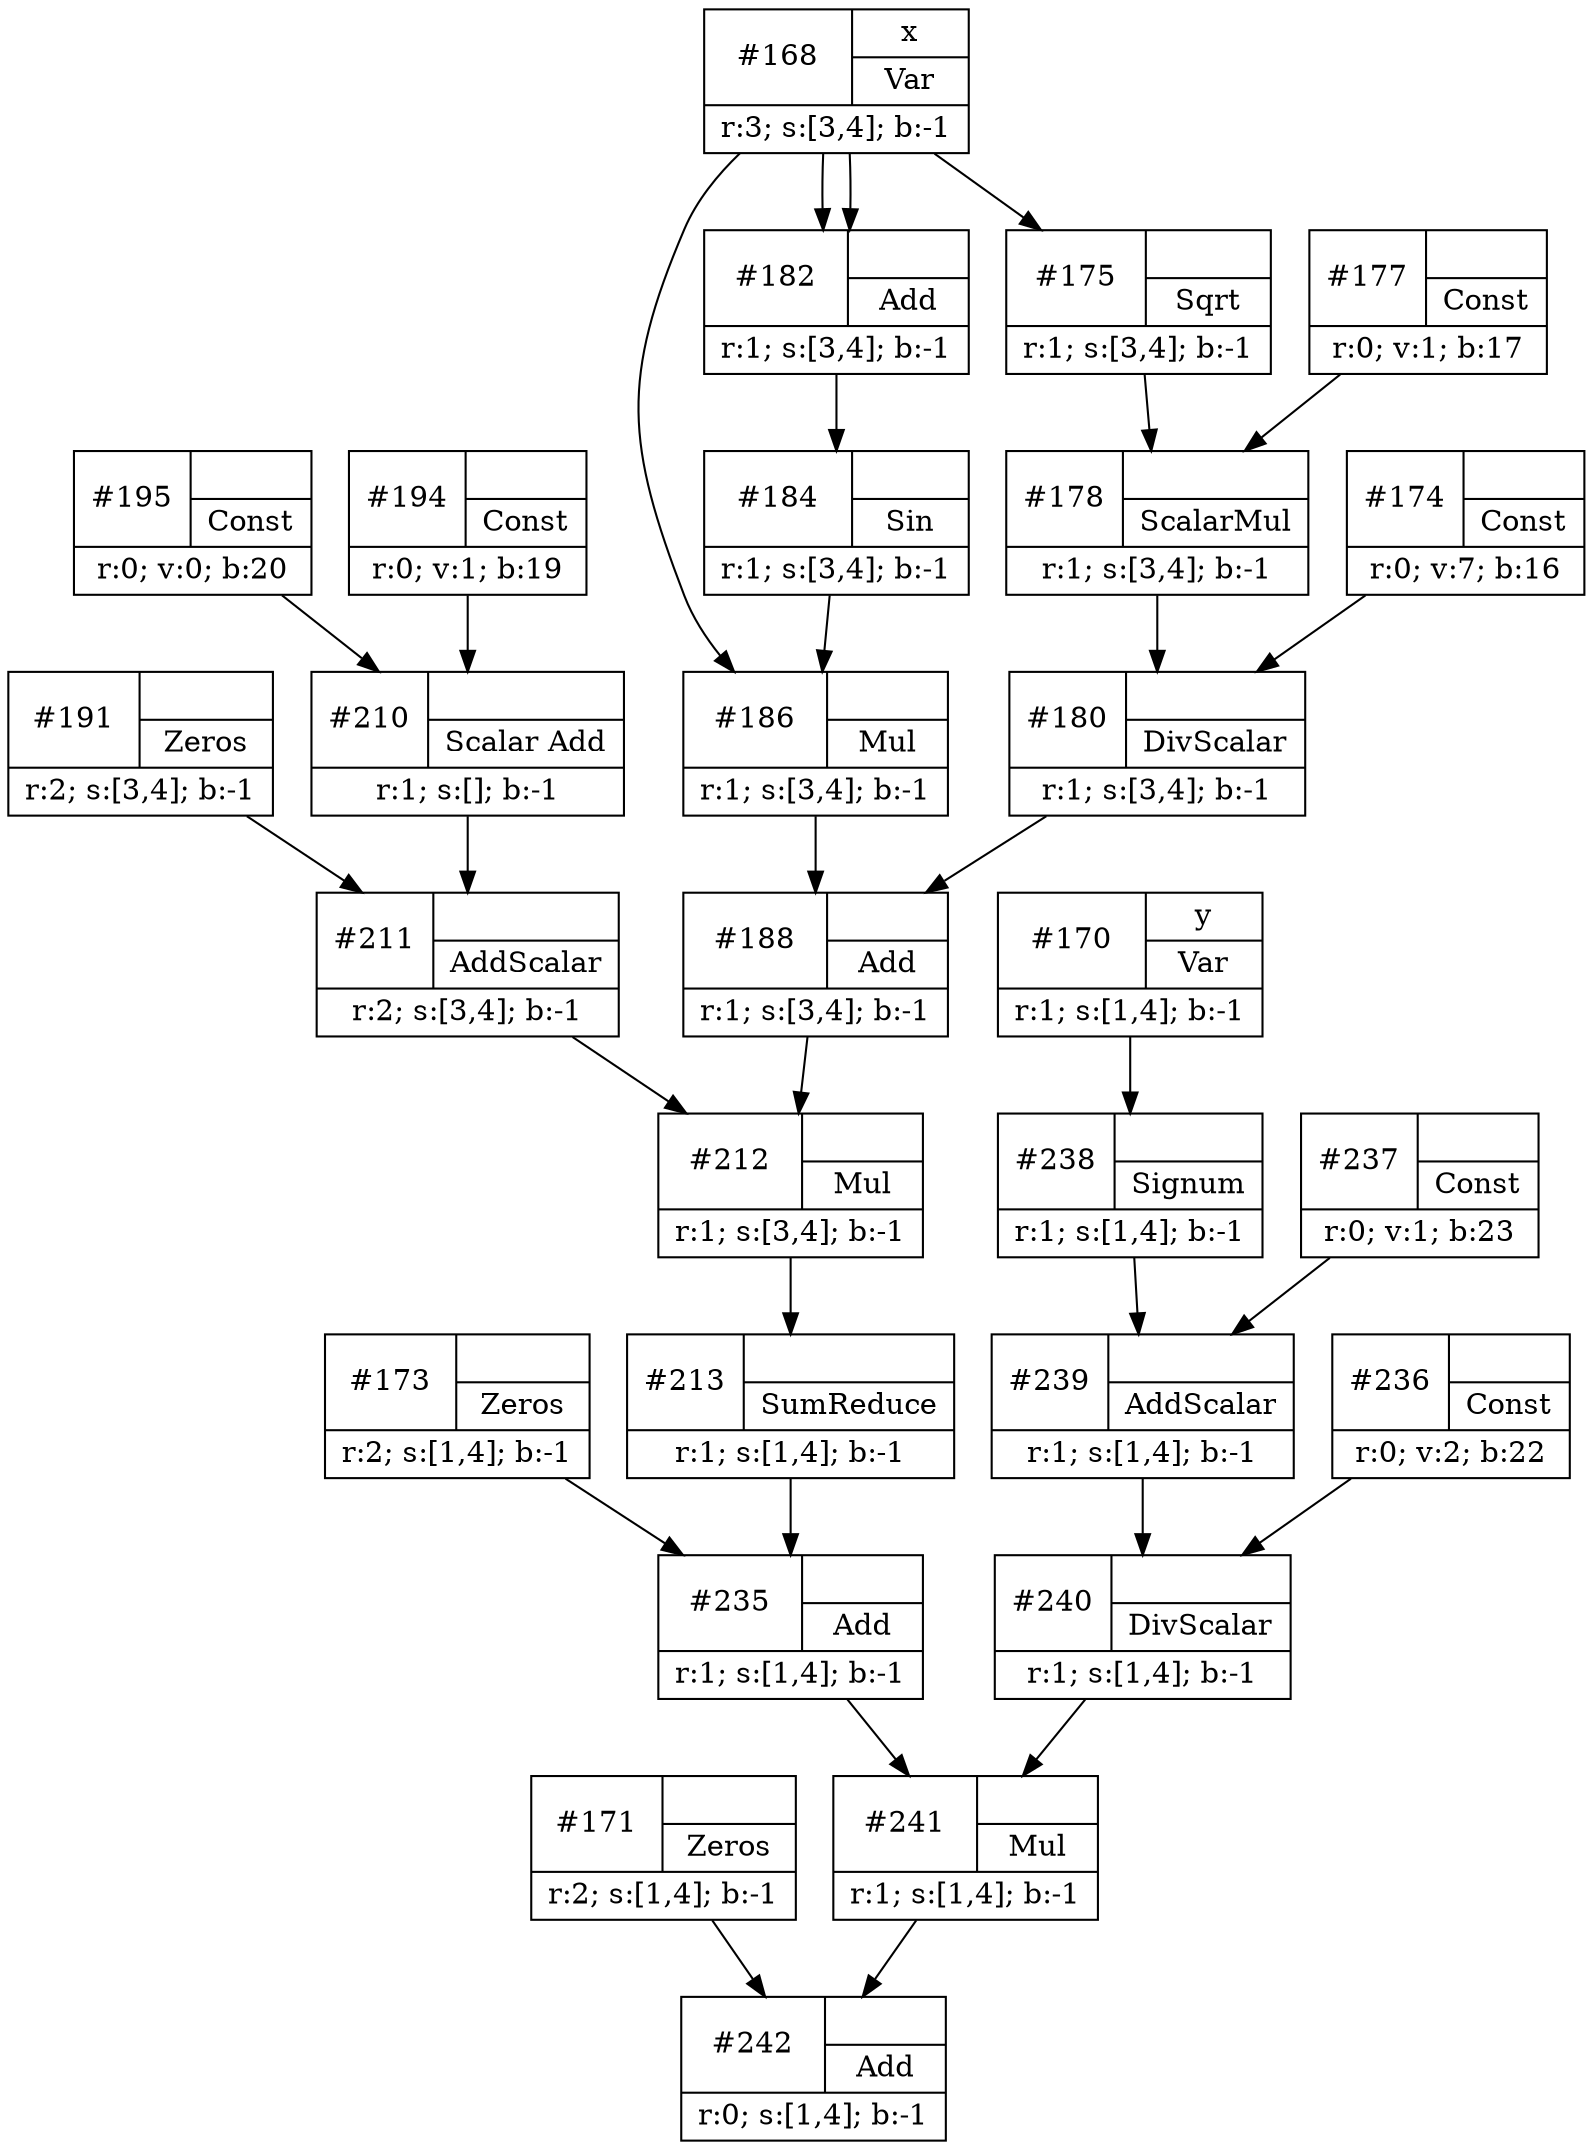 digraph CG {
node [shape=record];
171 -> 242;
241 -> 242;
235 -> 241;
240 -> 241;
173 -> 235;
213 -> 235;
212 -> 213;
211 -> 212;
188 -> 212;
191 -> 211;
210 -> 211;
195 -> 210;
194 -> 210;
186 -> 188;
180 -> 188;
168 -> 186;
184 -> 186;
182 -> 184;
168 -> 182;
168 -> 182;
178 -> 180;
174 -> 180;
177 -> 178;
175 -> 178;
168 -> 175;
239 -> 240;
236 -> 240;
238 -> 239;
237 -> 239;
170 -> 238;
242 [ label="{{#242 | {  | Add }} | r:0; s:[1,4]; b:-1 }"];
171 [ label="{{#171 | {  | Zeros }} | r:2; s:[1,4]; b:-1 }"];
241 [ label="{{#241 | {  | Mul }} | r:1; s:[1,4]; b:-1 }"];
235 [ label="{{#235 | {  | Add }} | r:1; s:[1,4]; b:-1 }"];
173 [ label="{{#173 | {  | Zeros }} | r:2; s:[1,4]; b:-1 }"];
213 [ label="{{#213 | {  | SumReduce }} | r:1; s:[1,4]; b:-1 }"];
212 [ label="{{#212 | {  | Mul }} | r:1; s:[3,4]; b:-1 }"];
211 [ label="{{#211 | {  | AddScalar }} | r:2; s:[3,4]; b:-1 }"];
191 [ label="{{#191 | {  | Zeros }} | r:2; s:[3,4]; b:-1 }"];
210 [ label="{{#210 | {  | Scalar Add }} | r:1; s:[]; b:-1 }"];
195 [ label="{{#195 | {  | Const }} | r:0; v:0; b:20 }"];
194 [ label="{{#194 | {  | Const }} | r:0; v:1; b:19 }"];
188 [ label="{{#188 | {  | Add }} | r:1; s:[3,4]; b:-1 }"];
186 [ label="{{#186 | {  | Mul }} | r:1; s:[3,4]; b:-1 }"];
168 [ label="{{#168 | { x | Var }} | r:3; s:[3,4]; b:-1 }"];
184 [ label="{{#184 | {  | Sin }} | r:1; s:[3,4]; b:-1 }"];
182 [ label="{{#182 | {  | Add }} | r:1; s:[3,4]; b:-1 }"];
180 [ label="{{#180 | {  | DivScalar }} | r:1; s:[3,4]; b:-1 }"];
178 [ label="{{#178 | {  | ScalarMul }} | r:1; s:[3,4]; b:-1 }"];
177 [ label="{{#177 | {  | Const }} | r:0; v:1; b:17 }"];
175 [ label="{{#175 | {  | Sqrt }} | r:1; s:[3,4]; b:-1 }"];
174 [ label="{{#174 | {  | Const }} | r:0; v:7; b:16 }"];
240 [ label="{{#240 | {  | DivScalar }} | r:1; s:[1,4]; b:-1 }"];
239 [ label="{{#239 | {  | AddScalar }} | r:1; s:[1,4]; b:-1 }"];
238 [ label="{{#238 | {  | Signum }} | r:1; s:[1,4]; b:-1 }"];
170 [ label="{{#170 | { y | Var }} | r:1; s:[1,4]; b:-1 }"];
237 [ label="{{#237 | {  | Const }} | r:0; v:1; b:23 }"];
236 [ label="{{#236 | {  | Const }} | r:0; v:2; b:22 }"];
}
